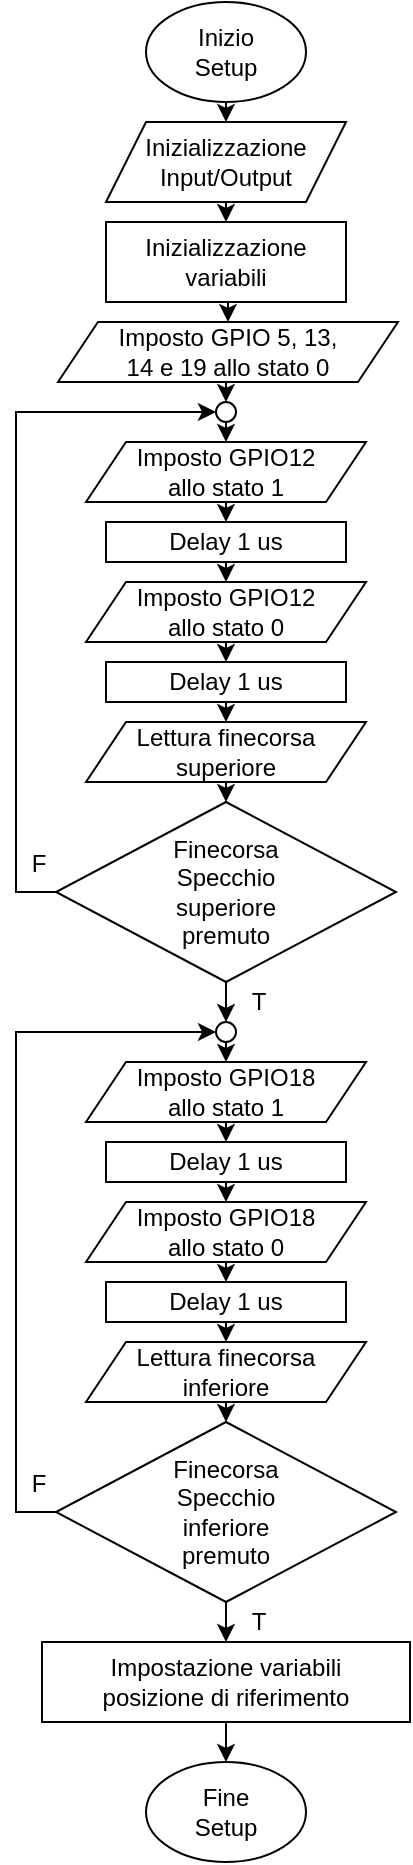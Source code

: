 <mxfile version="14.7.0" type="device"><diagram id="_9GboSp0Q-DVSzJVW7_J" name="Page-1"><mxGraphModel dx="620" dy="324" grid="1" gridSize="10" guides="1" tooltips="1" connect="1" arrows="1" fold="1" page="1" pageScale="1" pageWidth="1169" pageHeight="1654" math="0" shadow="0"><root><mxCell id="0"/><mxCell id="1" parent="0"/><mxCell id="IgRtC7KWzwOWUwgWupQY-12" style="edgeStyle=orthogonalEdgeStyle;rounded=0;orthogonalLoop=1;jettySize=auto;html=1;exitX=0.5;exitY=1;exitDx=0;exitDy=0;entryX=0.5;entryY=0;entryDx=0;entryDy=0;fontSize=12;" edge="1" parent="1" source="IgRtC7KWzwOWUwgWupQY-1" target="IgRtC7KWzwOWUwgWupQY-2"><mxGeometry relative="1" as="geometry"/></mxCell><mxCell id="IgRtC7KWzwOWUwgWupQY-1" value="&lt;div style=&quot;font-size: 12px;&quot;&gt;Inizio&lt;/div&gt;&lt;div style=&quot;font-size: 12px;&quot;&gt;Setup&lt;br style=&quot;font-size: 12px;&quot;&gt;&lt;/div&gt;" style="ellipse;whiteSpace=wrap;html=1;fontSize=12;" vertex="1" parent="1"><mxGeometry x="544" y="20" width="80" height="50" as="geometry"/></mxCell><mxCell id="IgRtC7KWzwOWUwgWupQY-13" style="edgeStyle=orthogonalEdgeStyle;rounded=0;orthogonalLoop=1;jettySize=auto;html=1;exitX=0.5;exitY=1;exitDx=0;exitDy=0;entryX=0.5;entryY=0;entryDx=0;entryDy=0;fontSize=12;" edge="1" parent="1" source="IgRtC7KWzwOWUwgWupQY-2" target="IgRtC7KWzwOWUwgWupQY-3"><mxGeometry relative="1" as="geometry"/></mxCell><mxCell id="IgRtC7KWzwOWUwgWupQY-2" value="&lt;div style=&quot;font-size: 12px;&quot;&gt;Inizializzazione&lt;/div&gt;&lt;div style=&quot;font-size: 12px;&quot;&gt;Input/Output&lt;br style=&quot;font-size: 12px;&quot;&gt;&lt;/div&gt;" style="shape=parallelogram;perimeter=parallelogramPerimeter;whiteSpace=wrap;html=1;fixedSize=1;fontSize=12;" vertex="1" parent="1"><mxGeometry x="524" y="80" width="120" height="40" as="geometry"/></mxCell><mxCell id="IgRtC7KWzwOWUwgWupQY-14" style="edgeStyle=orthogonalEdgeStyle;rounded=0;orthogonalLoop=1;jettySize=auto;html=1;exitX=0.5;exitY=1;exitDx=0;exitDy=0;entryX=0.5;entryY=0;entryDx=0;entryDy=0;fontSize=12;" edge="1" parent="1" source="IgRtC7KWzwOWUwgWupQY-3" target="IgRtC7KWzwOWUwgWupQY-6"><mxGeometry relative="1" as="geometry"/></mxCell><mxCell id="IgRtC7KWzwOWUwgWupQY-3" value="&lt;div style=&quot;font-size: 12px;&quot;&gt;Inizializzazione&lt;/div&gt;&lt;div style=&quot;font-size: 12px;&quot;&gt;variabili&lt;br style=&quot;font-size: 12px;&quot;&gt;&lt;/div&gt;" style="rounded=0;whiteSpace=wrap;html=1;fontSize=12;" vertex="1" parent="1"><mxGeometry x="524" y="130" width="120" height="40" as="geometry"/></mxCell><mxCell id="IgRtC7KWzwOWUwgWupQY-26" style="edgeStyle=orthogonalEdgeStyle;rounded=0;orthogonalLoop=1;jettySize=auto;html=1;exitX=0;exitY=0.5;exitDx=0;exitDy=0;entryX=0;entryY=0.5;entryDx=0;entryDy=0;fontSize=12;" edge="1" parent="1" source="IgRtC7KWzwOWUwgWupQY-4" target="IgRtC7KWzwOWUwgWupQY-16"><mxGeometry relative="1" as="geometry"/></mxCell><mxCell id="IgRtC7KWzwOWUwgWupQY-27" value="F" style="edgeLabel;html=1;align=center;verticalAlign=middle;resizable=0;points=[];fontSize=12;" vertex="1" connectable="0" parent="IgRtC7KWzwOWUwgWupQY-26"><mxGeometry x="-0.812" relative="1" as="geometry"><mxPoint x="11" as="offset"/></mxGeometry></mxCell><mxCell id="IgRtC7KWzwOWUwgWupQY-43" value="T" style="edgeStyle=orthogonalEdgeStyle;rounded=0;orthogonalLoop=1;jettySize=auto;html=1;exitX=0.5;exitY=1;exitDx=0;exitDy=0;entryX=0.5;entryY=0;entryDx=0;entryDy=0;fontSize=12;" edge="1" parent="1" source="IgRtC7KWzwOWUwgWupQY-4" target="IgRtC7KWzwOWUwgWupQY-42"><mxGeometry y="16" relative="1" as="geometry"><mxPoint as="offset"/></mxGeometry></mxCell><mxCell id="IgRtC7KWzwOWUwgWupQY-4" value="&lt;div style=&quot;font-size: 12px;&quot;&gt;Finecorsa&lt;/div&gt;&lt;div style=&quot;font-size: 12px;&quot;&gt;Specchio&lt;/div&gt;&lt;div style=&quot;font-size: 12px;&quot;&gt;superiore&lt;/div&gt;&lt;div style=&quot;font-size: 12px;&quot;&gt;premuto&lt;br style=&quot;font-size: 12px;&quot;&gt;&lt;/div&gt;" style="rhombus;whiteSpace=wrap;html=1;fontSize=12;" vertex="1" parent="1"><mxGeometry x="499" y="420" width="170" height="90" as="geometry"/></mxCell><mxCell id="IgRtC7KWzwOWUwgWupQY-25" style="edgeStyle=orthogonalEdgeStyle;rounded=0;orthogonalLoop=1;jettySize=auto;html=1;exitX=0.5;exitY=1;exitDx=0;exitDy=0;entryX=0.5;entryY=0;entryDx=0;entryDy=0;fontSize=12;" edge="1" parent="1" source="IgRtC7KWzwOWUwgWupQY-5" target="IgRtC7KWzwOWUwgWupQY-4"><mxGeometry relative="1" as="geometry"/></mxCell><mxCell id="IgRtC7KWzwOWUwgWupQY-5" value="&lt;div style=&quot;font-size: 12px;&quot;&gt;Lettura finecorsa&lt;/div&gt;&lt;div style=&quot;font-size: 12px;&quot;&gt;superiore&lt;br style=&quot;font-size: 12px;&quot;&gt;&lt;/div&gt;" style="shape=parallelogram;perimeter=parallelogramPerimeter;whiteSpace=wrap;html=1;fixedSize=1;fontSize=12;" vertex="1" parent="1"><mxGeometry x="514" y="380" width="140" height="30" as="geometry"/></mxCell><mxCell id="IgRtC7KWzwOWUwgWupQY-18" style="edgeStyle=orthogonalEdgeStyle;rounded=0;orthogonalLoop=1;jettySize=auto;html=1;exitX=0.5;exitY=1;exitDx=0;exitDy=0;entryX=0.5;entryY=0;entryDx=0;entryDy=0;fontSize=12;" edge="1" parent="1" source="IgRtC7KWzwOWUwgWupQY-6" target="IgRtC7KWzwOWUwgWupQY-16"><mxGeometry relative="1" as="geometry"/></mxCell><mxCell id="IgRtC7KWzwOWUwgWupQY-6" value="&lt;div style=&quot;font-size: 12px&quot;&gt;Imposto GPIO 5, 13,&lt;/div&gt;&lt;div style=&quot;font-size: 12px&quot;&gt;14 e 19 allo stato 0&lt;br style=&quot;font-size: 12px&quot;&gt;&lt;/div&gt;" style="shape=parallelogram;perimeter=parallelogramPerimeter;whiteSpace=wrap;html=1;fixedSize=1;fontSize=12;" vertex="1" parent="1"><mxGeometry x="500" y="180" width="170" height="30" as="geometry"/></mxCell><mxCell id="IgRtC7KWzwOWUwgWupQY-21" style="edgeStyle=orthogonalEdgeStyle;rounded=0;orthogonalLoop=1;jettySize=auto;html=1;exitX=0.5;exitY=1;exitDx=0;exitDy=0;entryX=0.5;entryY=0;entryDx=0;entryDy=0;fontSize=12;" edge="1" parent="1" source="IgRtC7KWzwOWUwgWupQY-8" target="IgRtC7KWzwOWUwgWupQY-10"><mxGeometry relative="1" as="geometry"/></mxCell><mxCell id="IgRtC7KWzwOWUwgWupQY-8" value="&lt;div style=&quot;font-size: 12px;&quot;&gt;Imposto GPIO12&lt;/div&gt;&lt;div style=&quot;font-size: 12px;&quot;&gt;allo stato 1&lt;br style=&quot;font-size: 12px;&quot;&gt;&lt;/div&gt;" style="shape=parallelogram;perimeter=parallelogramPerimeter;whiteSpace=wrap;html=1;fixedSize=1;fontSize=12;" vertex="1" parent="1"><mxGeometry x="514" y="240" width="140" height="30" as="geometry"/></mxCell><mxCell id="IgRtC7KWzwOWUwgWupQY-23" style="edgeStyle=orthogonalEdgeStyle;rounded=0;orthogonalLoop=1;jettySize=auto;html=1;exitX=0.5;exitY=1;exitDx=0;exitDy=0;entryX=0.5;entryY=0;entryDx=0;entryDy=0;fontSize=12;" edge="1" parent="1" source="IgRtC7KWzwOWUwgWupQY-9" target="IgRtC7KWzwOWUwgWupQY-11"><mxGeometry relative="1" as="geometry"/></mxCell><mxCell id="IgRtC7KWzwOWUwgWupQY-9" value="&lt;div style=&quot;font-size: 12px;&quot;&gt;Imposto GPIO12&lt;/div&gt;&lt;div style=&quot;font-size: 12px;&quot;&gt;allo stato 0&lt;br style=&quot;font-size: 12px;&quot;&gt;&lt;/div&gt;" style="shape=parallelogram;perimeter=parallelogramPerimeter;whiteSpace=wrap;html=1;fixedSize=1;fontSize=12;" vertex="1" parent="1"><mxGeometry x="514" y="310" width="140" height="30" as="geometry"/></mxCell><mxCell id="IgRtC7KWzwOWUwgWupQY-22" style="edgeStyle=orthogonalEdgeStyle;rounded=0;orthogonalLoop=1;jettySize=auto;html=1;exitX=0.5;exitY=1;exitDx=0;exitDy=0;entryX=0.5;entryY=0;entryDx=0;entryDy=0;fontSize=12;" edge="1" parent="1" source="IgRtC7KWzwOWUwgWupQY-10" target="IgRtC7KWzwOWUwgWupQY-9"><mxGeometry relative="1" as="geometry"/></mxCell><mxCell id="IgRtC7KWzwOWUwgWupQY-10" value="Delay 1 us" style="rounded=0;whiteSpace=wrap;html=1;fontSize=12;" vertex="1" parent="1"><mxGeometry x="524" y="280" width="120" height="20" as="geometry"/></mxCell><mxCell id="IgRtC7KWzwOWUwgWupQY-24" style="edgeStyle=orthogonalEdgeStyle;rounded=0;orthogonalLoop=1;jettySize=auto;html=1;exitX=0.5;exitY=1;exitDx=0;exitDy=0;entryX=0.5;entryY=0;entryDx=0;entryDy=0;fontSize=12;" edge="1" parent="1" source="IgRtC7KWzwOWUwgWupQY-11" target="IgRtC7KWzwOWUwgWupQY-5"><mxGeometry relative="1" as="geometry"/></mxCell><mxCell id="IgRtC7KWzwOWUwgWupQY-11" value="Delay 1 us" style="rounded=0;whiteSpace=wrap;html=1;fontSize=12;" vertex="1" parent="1"><mxGeometry x="524" y="350" width="120" height="20" as="geometry"/></mxCell><mxCell id="IgRtC7KWzwOWUwgWupQY-19" style="edgeStyle=orthogonalEdgeStyle;rounded=0;orthogonalLoop=1;jettySize=auto;html=1;exitX=0.5;exitY=1;exitDx=0;exitDy=0;entryX=0.5;entryY=0;entryDx=0;entryDy=0;fontSize=12;" edge="1" parent="1" source="IgRtC7KWzwOWUwgWupQY-16" target="IgRtC7KWzwOWUwgWupQY-8"><mxGeometry relative="1" as="geometry"/></mxCell><mxCell id="IgRtC7KWzwOWUwgWupQY-16" value="" style="ellipse;whiteSpace=wrap;html=1;aspect=fixed;fontSize=12;" vertex="1" parent="1"><mxGeometry x="579" y="220" width="10" height="10" as="geometry"/></mxCell><mxCell id="IgRtC7KWzwOWUwgWupQY-28" style="edgeStyle=orthogonalEdgeStyle;rounded=0;orthogonalLoop=1;jettySize=auto;html=1;exitX=0;exitY=0.5;exitDx=0;exitDy=0;entryX=0;entryY=0.5;entryDx=0;entryDy=0;fontSize=12;" edge="1" source="IgRtC7KWzwOWUwgWupQY-30" target="IgRtC7KWzwOWUwgWupQY-42" parent="1"><mxGeometry relative="1" as="geometry"/></mxCell><mxCell id="IgRtC7KWzwOWUwgWupQY-29" value="F" style="edgeLabel;html=1;align=center;verticalAlign=middle;resizable=0;points=[];fontSize=12;" vertex="1" connectable="0" parent="IgRtC7KWzwOWUwgWupQY-28"><mxGeometry x="-0.812" relative="1" as="geometry"><mxPoint x="11" as="offset"/></mxGeometry></mxCell><mxCell id="IgRtC7KWzwOWUwgWupQY-45" value="T" style="edgeStyle=orthogonalEdgeStyle;rounded=0;orthogonalLoop=1;jettySize=auto;html=1;exitX=0.5;exitY=1;exitDx=0;exitDy=0;entryX=0.5;entryY=0;entryDx=0;entryDy=0;fontSize=12;" edge="1" parent="1" source="IgRtC7KWzwOWUwgWupQY-30" target="IgRtC7KWzwOWUwgWupQY-44"><mxGeometry y="16" relative="1" as="geometry"><mxPoint as="offset"/></mxGeometry></mxCell><mxCell id="IgRtC7KWzwOWUwgWupQY-30" value="&lt;div style=&quot;font-size: 12px&quot;&gt;Finecorsa&lt;/div&gt;&lt;div style=&quot;font-size: 12px&quot;&gt;Specchio&lt;/div&gt;&lt;div style=&quot;font-size: 12px&quot;&gt;inferiore&lt;/div&gt;&lt;div style=&quot;font-size: 12px&quot;&gt;premuto&lt;br style=&quot;font-size: 12px&quot;&gt;&lt;/div&gt;" style="rhombus;whiteSpace=wrap;html=1;fontSize=12;" vertex="1" parent="1"><mxGeometry x="499" y="730" width="170" height="90" as="geometry"/></mxCell><mxCell id="IgRtC7KWzwOWUwgWupQY-31" style="edgeStyle=orthogonalEdgeStyle;rounded=0;orthogonalLoop=1;jettySize=auto;html=1;exitX=0.5;exitY=1;exitDx=0;exitDy=0;entryX=0.5;entryY=0;entryDx=0;entryDy=0;fontSize=12;" edge="1" source="IgRtC7KWzwOWUwgWupQY-32" target="IgRtC7KWzwOWUwgWupQY-30" parent="1"><mxGeometry relative="1" as="geometry"/></mxCell><mxCell id="IgRtC7KWzwOWUwgWupQY-32" value="&lt;div style=&quot;font-size: 12px;&quot;&gt;Lettura finecorsa&lt;/div&gt;&lt;div style=&quot;font-size: 12px;&quot;&gt;inferiore&lt;br style=&quot;font-size: 12px;&quot;&gt;&lt;/div&gt;" style="shape=parallelogram;perimeter=parallelogramPerimeter;whiteSpace=wrap;html=1;fixedSize=1;fontSize=12;" vertex="1" parent="1"><mxGeometry x="514" y="690" width="140" height="30" as="geometry"/></mxCell><mxCell id="IgRtC7KWzwOWUwgWupQY-33" style="edgeStyle=orthogonalEdgeStyle;rounded=0;orthogonalLoop=1;jettySize=auto;html=1;exitX=0.5;exitY=1;exitDx=0;exitDy=0;entryX=0.5;entryY=0;entryDx=0;entryDy=0;fontSize=12;" edge="1" source="IgRtC7KWzwOWUwgWupQY-34" target="IgRtC7KWzwOWUwgWupQY-38" parent="1"><mxGeometry relative="1" as="geometry"/></mxCell><mxCell id="IgRtC7KWzwOWUwgWupQY-34" value="&lt;div style=&quot;font-size: 12px;&quot;&gt;Imposto GPIO18&lt;/div&gt;&lt;div style=&quot;font-size: 12px;&quot;&gt;allo stato 1&lt;br style=&quot;font-size: 12px;&quot;&gt;&lt;/div&gt;" style="shape=parallelogram;perimeter=parallelogramPerimeter;whiteSpace=wrap;html=1;fixedSize=1;fontSize=12;" vertex="1" parent="1"><mxGeometry x="514" y="550" width="140" height="30" as="geometry"/></mxCell><mxCell id="IgRtC7KWzwOWUwgWupQY-35" style="edgeStyle=orthogonalEdgeStyle;rounded=0;orthogonalLoop=1;jettySize=auto;html=1;exitX=0.5;exitY=1;exitDx=0;exitDy=0;entryX=0.5;entryY=0;entryDx=0;entryDy=0;fontSize=12;" edge="1" source="IgRtC7KWzwOWUwgWupQY-36" target="IgRtC7KWzwOWUwgWupQY-40" parent="1"><mxGeometry relative="1" as="geometry"/></mxCell><mxCell id="IgRtC7KWzwOWUwgWupQY-36" value="&lt;div style=&quot;font-size: 12px;&quot;&gt;Imposto GPIO18&lt;/div&gt;&lt;div style=&quot;font-size: 12px;&quot;&gt;allo stato 0&lt;br style=&quot;font-size: 12px;&quot;&gt;&lt;/div&gt;" style="shape=parallelogram;perimeter=parallelogramPerimeter;whiteSpace=wrap;html=1;fixedSize=1;fontSize=12;" vertex="1" parent="1"><mxGeometry x="514" y="620" width="140" height="30" as="geometry"/></mxCell><mxCell id="IgRtC7KWzwOWUwgWupQY-37" style="edgeStyle=orthogonalEdgeStyle;rounded=0;orthogonalLoop=1;jettySize=auto;html=1;exitX=0.5;exitY=1;exitDx=0;exitDy=0;entryX=0.5;entryY=0;entryDx=0;entryDy=0;fontSize=12;" edge="1" source="IgRtC7KWzwOWUwgWupQY-38" target="IgRtC7KWzwOWUwgWupQY-36" parent="1"><mxGeometry relative="1" as="geometry"/></mxCell><mxCell id="IgRtC7KWzwOWUwgWupQY-38" value="Delay 1 us" style="rounded=0;whiteSpace=wrap;html=1;fontSize=12;" vertex="1" parent="1"><mxGeometry x="524" y="590" width="120" height="20" as="geometry"/></mxCell><mxCell id="IgRtC7KWzwOWUwgWupQY-39" style="edgeStyle=orthogonalEdgeStyle;rounded=0;orthogonalLoop=1;jettySize=auto;html=1;exitX=0.5;exitY=1;exitDx=0;exitDy=0;entryX=0.5;entryY=0;entryDx=0;entryDy=0;fontSize=12;" edge="1" source="IgRtC7KWzwOWUwgWupQY-40" target="IgRtC7KWzwOWUwgWupQY-32" parent="1"><mxGeometry relative="1" as="geometry"/></mxCell><mxCell id="IgRtC7KWzwOWUwgWupQY-40" value="Delay 1 us" style="rounded=0;whiteSpace=wrap;html=1;fontSize=12;" vertex="1" parent="1"><mxGeometry x="524" y="660" width="120" height="20" as="geometry"/></mxCell><mxCell id="IgRtC7KWzwOWUwgWupQY-41" style="edgeStyle=orthogonalEdgeStyle;rounded=0;orthogonalLoop=1;jettySize=auto;html=1;exitX=0.5;exitY=1;exitDx=0;exitDy=0;entryX=0.5;entryY=0;entryDx=0;entryDy=0;fontSize=12;" edge="1" source="IgRtC7KWzwOWUwgWupQY-42" target="IgRtC7KWzwOWUwgWupQY-34" parent="1"><mxGeometry relative="1" as="geometry"/></mxCell><mxCell id="IgRtC7KWzwOWUwgWupQY-42" value="" style="ellipse;whiteSpace=wrap;html=1;aspect=fixed;fontSize=12;" vertex="1" parent="1"><mxGeometry x="579" y="530" width="10" height="10" as="geometry"/></mxCell><mxCell id="IgRtC7KWzwOWUwgWupQY-47" style="edgeStyle=orthogonalEdgeStyle;rounded=0;orthogonalLoop=1;jettySize=auto;html=1;exitX=0.5;exitY=1;exitDx=0;exitDy=0;entryX=0.5;entryY=0;entryDx=0;entryDy=0;fontSize=12;" edge="1" parent="1" source="IgRtC7KWzwOWUwgWupQY-44" target="IgRtC7KWzwOWUwgWupQY-46"><mxGeometry relative="1" as="geometry"/></mxCell><mxCell id="IgRtC7KWzwOWUwgWupQY-44" value="&lt;div style=&quot;font-size: 12px;&quot;&gt;Impostazione variabili&lt;/div&gt;&lt;div style=&quot;font-size: 12px;&quot;&gt;posizione di riferimento&lt;br style=&quot;font-size: 12px;&quot;&gt;&lt;/div&gt;" style="rounded=0;whiteSpace=wrap;html=1;fontSize=12;" vertex="1" parent="1"><mxGeometry x="492" y="840" width="184" height="40" as="geometry"/></mxCell><mxCell id="IgRtC7KWzwOWUwgWupQY-46" value="&lt;div style=&quot;font-size: 12px;&quot;&gt;Fine&lt;/div&gt;&lt;div style=&quot;font-size: 12px;&quot;&gt;Setup&lt;br style=&quot;font-size: 12px;&quot;&gt;&lt;/div&gt;" style="ellipse;whiteSpace=wrap;html=1;fontSize=12;" vertex="1" parent="1"><mxGeometry x="544" y="900" width="80" height="50" as="geometry"/></mxCell></root></mxGraphModel></diagram></mxfile>